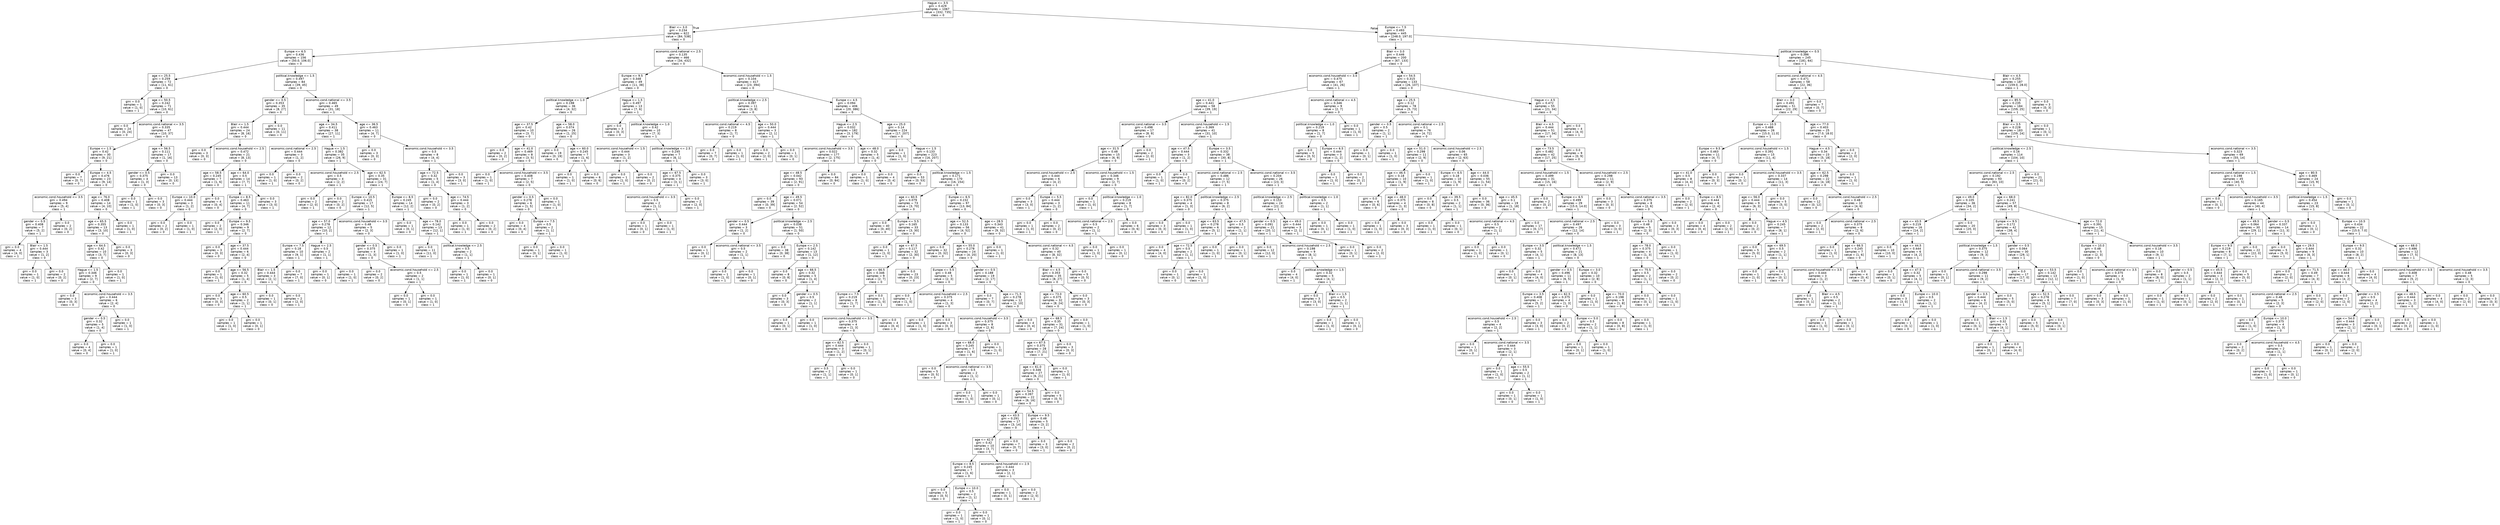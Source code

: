 digraph Tree {
node [shape=box, fontname="helvetica"] ;
edge [fontname="helvetica"] ;
0 [label="Hague <= 3.5\ngini = 0.429\nsamples = 1067\nvalue = [332, 735]\nclass = 0"] ;
1 [label="Blair <= 3.0\ngini = 0.234\nsamples = 622\nvalue = [84, 538]\nclass = 0"] ;
0 -> 1 [labeldistance=2.5, labelangle=45, headlabel="True"] ;
2 [label="Europe <= 6.5\ngini = 0.436\nsamples = 156\nvalue = [50.0, 106.0]\nclass = 0"] ;
1 -> 2 ;
3 [label="age <= 25.5\ngini = 0.259\nsamples = 72\nvalue = [11, 61]\nclass = 0"] ;
2 -> 3 ;
4 [label="gini = 0.0\nsamples = 1\nvalue = [1, 0]\nclass = 1"] ;
3 -> 4 ;
5 [label="age <= 50.5\ngini = 0.242\nsamples = 71\nvalue = [10, 61]\nclass = 0"] ;
3 -> 5 ;
6 [label="gini = 0.0\nsamples = 24\nvalue = [0, 24]\nclass = 0"] ;
5 -> 6 ;
7 [label="economic.cond.national <= 3.5\ngini = 0.335\nsamples = 47\nvalue = [10, 37]\nclass = 0"] ;
5 -> 7 ;
8 [label="Europe <= 1.5\ngini = 0.42\nsamples = 30\nvalue = [9, 21]\nclass = 0"] ;
7 -> 8 ;
9 [label="gini = 0.0\nsamples = 7\nvalue = [0, 7]\nclass = 0"] ;
8 -> 9 ;
10 [label="Europe <= 4.5\ngini = 0.476\nsamples = 23\nvalue = [9, 14]\nclass = 0"] ;
8 -> 10 ;
11 [label="economic.cond.household <= 3.5\ngini = 0.494\nsamples = 9\nvalue = [5, 4]\nclass = 1"] ;
10 -> 11 ;
12 [label="gender <= 0.5\ngini = 0.408\nsamples = 7\nvalue = [5, 2]\nclass = 1"] ;
11 -> 12 ;
13 [label="gini = 0.0\nsamples = 4\nvalue = [4, 0]\nclass = 1"] ;
12 -> 13 ;
14 [label="Blair <= 1.5\ngini = 0.444\nsamples = 3\nvalue = [1, 2]\nclass = 0"] ;
12 -> 14 ;
15 [label="gini = 0.0\nsamples = 1\nvalue = [1, 0]\nclass = 1"] ;
14 -> 15 ;
16 [label="gini = 0.0\nsamples = 2\nvalue = [0, 2]\nclass = 0"] ;
14 -> 16 ;
17 [label="gini = 0.0\nsamples = 2\nvalue = [0, 2]\nclass = 0"] ;
11 -> 17 ;
18 [label="age <= 76.0\ngini = 0.408\nsamples = 14\nvalue = [4, 10]\nclass = 0"] ;
10 -> 18 ;
19 [label="age <= 65.5\ngini = 0.355\nsamples = 13\nvalue = [3, 10]\nclass = 0"] ;
18 -> 19 ;
20 [label="age <= 64.5\ngini = 0.42\nsamples = 10\nvalue = [3, 7]\nclass = 0"] ;
19 -> 20 ;
21 [label="Hague <= 1.5\ngini = 0.346\nsamples = 9\nvalue = [2, 7]\nclass = 0"] ;
20 -> 21 ;
22 [label="gini = 0.0\nsamples = 3\nvalue = [0, 3]\nclass = 0"] ;
21 -> 22 ;
23 [label="economic.cond.household <= 3.5\ngini = 0.444\nsamples = 6\nvalue = [2, 4]\nclass = 0"] ;
21 -> 23 ;
24 [label="gender <= 0.5\ngini = 0.32\nsamples = 5\nvalue = [1, 4]\nclass = 0"] ;
23 -> 24 ;
25 [label="gini = 0.0\nsamples = 4\nvalue = [0, 4]\nclass = 0"] ;
24 -> 25 ;
26 [label="gini = 0.0\nsamples = 1\nvalue = [1, 0]\nclass = 1"] ;
24 -> 26 ;
27 [label="gini = 0.0\nsamples = 1\nvalue = [1, 0]\nclass = 1"] ;
23 -> 27 ;
28 [label="gini = 0.0\nsamples = 1\nvalue = [1, 0]\nclass = 1"] ;
20 -> 28 ;
29 [label="gini = 0.0\nsamples = 3\nvalue = [0, 3]\nclass = 0"] ;
19 -> 29 ;
30 [label="gini = 0.0\nsamples = 1\nvalue = [1, 0]\nclass = 1"] ;
18 -> 30 ;
31 [label="age <= 56.5\ngini = 0.111\nsamples = 17\nvalue = [1, 16]\nclass = 0"] ;
7 -> 31 ;
32 [label="gender <= 0.5\ngini = 0.375\nsamples = 4\nvalue = [1, 3]\nclass = 0"] ;
31 -> 32 ;
33 [label="gini = 0.0\nsamples = 1\nvalue = [1, 0]\nclass = 1"] ;
32 -> 33 ;
34 [label="gini = 0.0\nsamples = 3\nvalue = [0, 3]\nclass = 0"] ;
32 -> 34 ;
35 [label="gini = 0.0\nsamples = 13\nvalue = [0, 13]\nclass = 0"] ;
31 -> 35 ;
36 [label="political.knowledge <= 1.5\ngini = 0.497\nsamples = 84\nvalue = [39, 45]\nclass = 0"] ;
2 -> 36 ;
37 [label="gender <= 0.5\ngini = 0.353\nsamples = 35\nvalue = [8, 27]\nclass = 0"] ;
36 -> 37 ;
38 [label="Blair <= 1.5\ngini = 0.444\nsamples = 24\nvalue = [8, 16]\nclass = 0"] ;
37 -> 38 ;
39 [label="gini = 0.0\nsamples = 3\nvalue = [0, 3]\nclass = 0"] ;
38 -> 39 ;
40 [label="economic.cond.household <= 2.5\ngini = 0.472\nsamples = 21\nvalue = [8, 13]\nclass = 0"] ;
38 -> 40 ;
41 [label="age <= 58.5\ngini = 0.245\nsamples = 7\nvalue = [1, 6]\nclass = 0"] ;
40 -> 41 ;
42 [label="Europe <= 10.0\ngini = 0.444\nsamples = 3\nvalue = [1, 2]\nclass = 0"] ;
41 -> 42 ;
43 [label="gini = 0.0\nsamples = 2\nvalue = [0, 2]\nclass = 0"] ;
42 -> 43 ;
44 [label="gini = 0.0\nsamples = 1\nvalue = [1, 0]\nclass = 1"] ;
42 -> 44 ;
45 [label="gini = 0.0\nsamples = 4\nvalue = [0, 4]\nclass = 0"] ;
41 -> 45 ;
46 [label="age <= 64.0\ngini = 0.5\nsamples = 14\nvalue = [7, 7]\nclass = 1"] ;
40 -> 46 ;
47 [label="Europe <= 8.5\ngini = 0.463\nsamples = 11\nvalue = [4, 7]\nclass = 0"] ;
46 -> 47 ;
48 [label="gini = 0.0\nsamples = 2\nvalue = [2, 0]\nclass = 1"] ;
47 -> 48 ;
49 [label="Europe <= 9.5\ngini = 0.346\nsamples = 9\nvalue = [2, 7]\nclass = 0"] ;
47 -> 49 ;
50 [label="gini = 0.0\nsamples = 3\nvalue = [0, 3]\nclass = 0"] ;
49 -> 50 ;
51 [label="age <= 37.5\ngini = 0.444\nsamples = 6\nvalue = [2, 4]\nclass = 0"] ;
49 -> 51 ;
52 [label="gini = 0.0\nsamples = 1\nvalue = [1, 0]\nclass = 1"] ;
51 -> 52 ;
53 [label="age <= 56.5\ngini = 0.32\nsamples = 5\nvalue = [1, 4]\nclass = 0"] ;
51 -> 53 ;
54 [label="gini = 0.0\nsamples = 3\nvalue = [0, 3]\nclass = 0"] ;
53 -> 54 ;
55 [label="age <= 60.5\ngini = 0.5\nsamples = 2\nvalue = [1, 1]\nclass = 1"] ;
53 -> 55 ;
56 [label="gini = 0.0\nsamples = 1\nvalue = [1, 0]\nclass = 1"] ;
55 -> 56 ;
57 [label="gini = 0.0\nsamples = 1\nvalue = [0, 1]\nclass = 0"] ;
55 -> 57 ;
58 [label="gini = 0.0\nsamples = 3\nvalue = [3, 0]\nclass = 1"] ;
46 -> 58 ;
59 [label="gini = 0.0\nsamples = 11\nvalue = [0, 11]\nclass = 0"] ;
37 -> 59 ;
60 [label="economic.cond.national <= 3.5\ngini = 0.465\nsamples = 49\nvalue = [31, 18]\nclass = 1"] ;
36 -> 60 ;
61 [label="age <= 34.5\ngini = 0.411\nsamples = 38\nvalue = [27, 11]\nclass = 1"] ;
60 -> 61 ;
62 [label="economic.cond.national <= 2.5\ngini = 0.444\nsamples = 3\nvalue = [1, 2]\nclass = 0"] ;
61 -> 62 ;
63 [label="gini = 0.0\nsamples = 1\nvalue = [1, 0]\nclass = 1"] ;
62 -> 63 ;
64 [label="gini = 0.0\nsamples = 2\nvalue = [0, 2]\nclass = 0"] ;
62 -> 64 ;
65 [label="Hague <= 1.5\ngini = 0.382\nsamples = 35\nvalue = [26, 9]\nclass = 1"] ;
61 -> 65 ;
66 [label="economic.cond.household <= 2.5\ngini = 0.5\nsamples = 4\nvalue = [2, 2]\nclass = 1"] ;
65 -> 66 ;
67 [label="gini = 0.0\nsamples = 2\nvalue = [2, 0]\nclass = 1"] ;
66 -> 67 ;
68 [label="gini = 0.0\nsamples = 2\nvalue = [0, 2]\nclass = 0"] ;
66 -> 68 ;
69 [label="age <= 62.5\ngini = 0.35\nsamples = 31\nvalue = [24, 7]\nclass = 1"] ;
65 -> 69 ;
70 [label="Europe <= 10.5\ngini = 0.415\nsamples = 17\nvalue = [12, 5]\nclass = 1"] ;
69 -> 70 ;
71 [label="age <= 57.0\ngini = 0.278\nsamples = 12\nvalue = [10, 2]\nclass = 1"] ;
70 -> 71 ;
72 [label="Europe <= 7.5\ngini = 0.18\nsamples = 10\nvalue = [9, 1]\nclass = 1"] ;
71 -> 72 ;
73 [label="Blair <= 1.5\ngini = 0.444\nsamples = 3\nvalue = [2, 1]\nclass = 1"] ;
72 -> 73 ;
74 [label="gini = 0.0\nsamples = 1\nvalue = [0, 1]\nclass = 0"] ;
73 -> 74 ;
75 [label="gini = 0.0\nsamples = 2\nvalue = [2, 0]\nclass = 1"] ;
73 -> 75 ;
76 [label="gini = 0.0\nsamples = 7\nvalue = [7, 0]\nclass = 1"] ;
72 -> 76 ;
77 [label="Hague <= 2.5\ngini = 0.5\nsamples = 2\nvalue = [1, 1]\nclass = 1"] ;
71 -> 77 ;
78 [label="gini = 0.0\nsamples = 1\nvalue = [0, 1]\nclass = 0"] ;
77 -> 78 ;
79 [label="gini = 0.0\nsamples = 1\nvalue = [1, 0]\nclass = 1"] ;
77 -> 79 ;
80 [label="economic.cond.household <= 3.5\ngini = 0.48\nsamples = 5\nvalue = [2, 3]\nclass = 0"] ;
70 -> 80 ;
81 [label="gender <= 0.5\ngini = 0.375\nsamples = 4\nvalue = [1, 3]\nclass = 0"] ;
80 -> 81 ;
82 [label="gini = 0.0\nsamples = 2\nvalue = [0, 2]\nclass = 0"] ;
81 -> 82 ;
83 [label="economic.cond.household <= 2.5\ngini = 0.5\nsamples = 2\nvalue = [1, 1]\nclass = 1"] ;
81 -> 83 ;
84 [label="gini = 0.0\nsamples = 1\nvalue = [0, 1]\nclass = 0"] ;
83 -> 84 ;
85 [label="gini = 0.0\nsamples = 1\nvalue = [1, 0]\nclass = 1"] ;
83 -> 85 ;
86 [label="gini = 0.0\nsamples = 1\nvalue = [1, 0]\nclass = 1"] ;
80 -> 86 ;
87 [label="Europe <= 8.5\ngini = 0.245\nsamples = 14\nvalue = [12, 2]\nclass = 1"] ;
69 -> 87 ;
88 [label="gini = 0.0\nsamples = 1\nvalue = [0, 1]\nclass = 0"] ;
87 -> 88 ;
89 [label="age <= 78.0\ngini = 0.142\nsamples = 13\nvalue = [12, 1]\nclass = 1"] ;
87 -> 89 ;
90 [label="gini = 0.0\nsamples = 11\nvalue = [11, 0]\nclass = 1"] ;
89 -> 90 ;
91 [label="political.knowledge <= 2.5\ngini = 0.5\nsamples = 2\nvalue = [1, 1]\nclass = 1"] ;
89 -> 91 ;
92 [label="gini = 0.0\nsamples = 1\nvalue = [1, 0]\nclass = 1"] ;
91 -> 92 ;
93 [label="gini = 0.0\nsamples = 1\nvalue = [0, 1]\nclass = 0"] ;
91 -> 93 ;
94 [label="age <= 36.5\ngini = 0.463\nsamples = 11\nvalue = [4, 7]\nclass = 0"] ;
60 -> 94 ;
95 [label="gini = 0.0\nsamples = 3\nvalue = [0, 3]\nclass = 0"] ;
94 -> 95 ;
96 [label="economic.cond.household <= 3.5\ngini = 0.5\nsamples = 8\nvalue = [4, 4]\nclass = 1"] ;
94 -> 96 ;
97 [label="age <= 72.5\ngini = 0.32\nsamples = 5\nvalue = [1, 4]\nclass = 0"] ;
96 -> 97 ;
98 [label="gini = 0.0\nsamples = 2\nvalue = [0, 2]\nclass = 0"] ;
97 -> 98 ;
99 [label="age <= 74.5\ngini = 0.444\nsamples = 3\nvalue = [1, 2]\nclass = 0"] ;
97 -> 99 ;
100 [label="gini = 0.0\nsamples = 1\nvalue = [1, 0]\nclass = 1"] ;
99 -> 100 ;
101 [label="gini = 0.0\nsamples = 2\nvalue = [0, 2]\nclass = 0"] ;
99 -> 101 ;
102 [label="gini = 0.0\nsamples = 3\nvalue = [3, 0]\nclass = 1"] ;
96 -> 102 ;
103 [label="economic.cond.national <= 2.5\ngini = 0.135\nsamples = 466\nvalue = [34, 432]\nclass = 0"] ;
1 -> 103 ;
104 [label="Europe <= 9.5\ngini = 0.348\nsamples = 49\nvalue = [11, 38]\nclass = 0"] ;
103 -> 104 ;
105 [label="political.knowledge <= 1.0\ngini = 0.198\nsamples = 36\nvalue = [4, 32]\nclass = 0"] ;
104 -> 105 ;
106 [label="age <= 37.5\ngini = 0.42\nsamples = 10\nvalue = [3, 7]\nclass = 0"] ;
105 -> 106 ;
107 [label="gini = 0.0\nsamples = 2\nvalue = [0, 2]\nclass = 0"] ;
106 -> 107 ;
108 [label="age <= 41.0\ngini = 0.469\nsamples = 8\nvalue = [3, 5]\nclass = 0"] ;
106 -> 108 ;
109 [label="gini = 0.0\nsamples = 1\nvalue = [1, 0]\nclass = 1"] ;
108 -> 109 ;
110 [label="economic.cond.household <= 3.5\ngini = 0.408\nsamples = 7\nvalue = [2, 5]\nclass = 0"] ;
108 -> 110 ;
111 [label="gender <= 0.5\ngini = 0.278\nsamples = 6\nvalue = [1, 5]\nclass = 0"] ;
110 -> 111 ;
112 [label="gini = 0.0\nsamples = 4\nvalue = [0, 4]\nclass = 0"] ;
111 -> 112 ;
113 [label="Europe <= 7.5\ngini = 0.5\nsamples = 2\nvalue = [1, 1]\nclass = 1"] ;
111 -> 113 ;
114 [label="gini = 0.0\nsamples = 1\nvalue = [0, 1]\nclass = 0"] ;
113 -> 114 ;
115 [label="gini = 0.0\nsamples = 1\nvalue = [1, 0]\nclass = 1"] ;
113 -> 115 ;
116 [label="gini = 0.0\nsamples = 1\nvalue = [1, 0]\nclass = 1"] ;
110 -> 116 ;
117 [label="age <= 58.0\ngini = 0.074\nsamples = 26\nvalue = [1, 25]\nclass = 0"] ;
105 -> 117 ;
118 [label="gini = 0.0\nsamples = 19\nvalue = [0, 19]\nclass = 0"] ;
117 -> 118 ;
119 [label="age <= 60.0\ngini = 0.245\nsamples = 7\nvalue = [1, 6]\nclass = 0"] ;
117 -> 119 ;
120 [label="gini = 0.0\nsamples = 1\nvalue = [1, 0]\nclass = 1"] ;
119 -> 120 ;
121 [label="gini = 0.0\nsamples = 6\nvalue = [0, 6]\nclass = 0"] ;
119 -> 121 ;
122 [label="Hague <= 1.5\ngini = 0.497\nsamples = 13\nvalue = [7, 6]\nclass = 1"] ;
104 -> 122 ;
123 [label="gini = 0.0\nsamples = 3\nvalue = [0, 3]\nclass = 0"] ;
122 -> 123 ;
124 [label="political.knowledge <= 1.0\ngini = 0.42\nsamples = 10\nvalue = [7, 3]\nclass = 1"] ;
122 -> 124 ;
125 [label="economic.cond.household <= 1.5\ngini = 0.444\nsamples = 3\nvalue = [1, 2]\nclass = 0"] ;
124 -> 125 ;
126 [label="gini = 0.0\nsamples = 1\nvalue = [1, 0]\nclass = 1"] ;
125 -> 126 ;
127 [label="gini = 0.0\nsamples = 2\nvalue = [0, 2]\nclass = 0"] ;
125 -> 127 ;
128 [label="political.knowledge <= 2.5\ngini = 0.245\nsamples = 7\nvalue = [6, 1]\nclass = 1"] ;
124 -> 128 ;
129 [label="age <= 67.5\ngini = 0.375\nsamples = 4\nvalue = [3, 1]\nclass = 1"] ;
128 -> 129 ;
130 [label="economic.cond.household <= 3.5\ngini = 0.5\nsamples = 2\nvalue = [1, 1]\nclass = 1"] ;
129 -> 130 ;
131 [label="gini = 0.0\nsamples = 1\nvalue = [0, 1]\nclass = 0"] ;
130 -> 131 ;
132 [label="gini = 0.0\nsamples = 1\nvalue = [1, 0]\nclass = 1"] ;
130 -> 132 ;
133 [label="gini = 0.0\nsamples = 2\nvalue = [2, 0]\nclass = 1"] ;
129 -> 133 ;
134 [label="gini = 0.0\nsamples = 3\nvalue = [3, 0]\nclass = 1"] ;
128 -> 134 ;
135 [label="economic.cond.household <= 1.5\ngini = 0.104\nsamples = 417\nvalue = [23, 394]\nclass = 0"] ;
103 -> 135 ;
136 [label="political.knowledge <= 2.5\ngini = 0.397\nsamples = 11\nvalue = [3, 8]\nclass = 0"] ;
135 -> 136 ;
137 [label="economic.cond.national <= 4.5\ngini = 0.219\nsamples = 8\nvalue = [1, 7]\nclass = 0"] ;
136 -> 137 ;
138 [label="gini = 0.0\nsamples = 7\nvalue = [0, 7]\nclass = 0"] ;
137 -> 138 ;
139 [label="gini = 0.0\nsamples = 1\nvalue = [1, 0]\nclass = 1"] ;
137 -> 139 ;
140 [label="age <= 50.0\ngini = 0.444\nsamples = 3\nvalue = [2, 1]\nclass = 1"] ;
136 -> 140 ;
141 [label="gini = 0.0\nsamples = 2\nvalue = [2, 0]\nclass = 1"] ;
140 -> 141 ;
142 [label="gini = 0.0\nsamples = 1\nvalue = [0, 1]\nclass = 0"] ;
140 -> 142 ;
143 [label="Europe <= 4.5\ngini = 0.094\nsamples = 406\nvalue = [20, 386]\nclass = 0"] ;
135 -> 143 ;
144 [label="Hague <= 2.5\ngini = 0.032\nsamples = 182\nvalue = [3, 179]\nclass = 0"] ;
143 -> 144 ;
145 [label="economic.cond.household <= 3.5\ngini = 0.022\nsamples = 177\nvalue = [2, 175]\nclass = 0"] ;
144 -> 145 ;
146 [label="age <= 48.5\ngini = 0.042\nsamples = 93\nvalue = [2, 91]\nclass = 0"] ;
145 -> 146 ;
147 [label="gini = 0.0\nsamples = 39\nvalue = [0, 39]\nclass = 0"] ;
146 -> 147 ;
148 [label="age <= 49.5\ngini = 0.071\nsamples = 54\nvalue = [2, 52]\nclass = 0"] ;
146 -> 148 ;
149 [label="gender <= 0.5\ngini = 0.444\nsamples = 3\nvalue = [1, 2]\nclass = 0"] ;
148 -> 149 ;
150 [label="gini = 0.0\nsamples = 1\nvalue = [0, 1]\nclass = 0"] ;
149 -> 150 ;
151 [label="economic.cond.national <= 3.5\ngini = 0.5\nsamples = 2\nvalue = [1, 1]\nclass = 1"] ;
149 -> 151 ;
152 [label="gini = 0.0\nsamples = 1\nvalue = [1, 0]\nclass = 1"] ;
151 -> 152 ;
153 [label="gini = 0.0\nsamples = 1\nvalue = [0, 1]\nclass = 0"] ;
151 -> 153 ;
154 [label="political.knowledge <= 2.5\ngini = 0.038\nsamples = 51\nvalue = [1, 50]\nclass = 0"] ;
148 -> 154 ;
155 [label="gini = 0.0\nsamples = 38\nvalue = [0, 38]\nclass = 0"] ;
154 -> 155 ;
156 [label="Europe <= 2.5\ngini = 0.142\nsamples = 13\nvalue = [1, 12]\nclass = 0"] ;
154 -> 156 ;
157 [label="gini = 0.0\nsamples = 8\nvalue = [0, 8]\nclass = 0"] ;
156 -> 157 ;
158 [label="age <= 66.5\ngini = 0.32\nsamples = 5\nvalue = [1, 4]\nclass = 0"] ;
156 -> 158 ;
159 [label="gini = 0.0\nsamples = 3\nvalue = [0, 3]\nclass = 0"] ;
158 -> 159 ;
160 [label="gender <= 0.5\ngini = 0.5\nsamples = 2\nvalue = [1, 1]\nclass = 1"] ;
158 -> 160 ;
161 [label="gini = 0.0\nsamples = 1\nvalue = [0, 1]\nclass = 0"] ;
160 -> 161 ;
162 [label="gini = 0.0\nsamples = 1\nvalue = [1, 0]\nclass = 1"] ;
160 -> 162 ;
163 [label="gini = 0.0\nsamples = 84\nvalue = [0, 84]\nclass = 0"] ;
145 -> 163 ;
164 [label="age <= 48.0\ngini = 0.32\nsamples = 5\nvalue = [1, 4]\nclass = 0"] ;
144 -> 164 ;
165 [label="gini = 0.0\nsamples = 1\nvalue = [1, 0]\nclass = 1"] ;
164 -> 165 ;
166 [label="gini = 0.0\nsamples = 4\nvalue = [0, 4]\nclass = 0"] ;
164 -> 166 ;
167 [label="age <= 25.0\ngini = 0.14\nsamples = 224\nvalue = [17, 207]\nclass = 0"] ;
143 -> 167 ;
168 [label="gini = 0.0\nsamples = 1\nvalue = [1, 0]\nclass = 1"] ;
167 -> 168 ;
169 [label="Hague <= 1.5\ngini = 0.133\nsamples = 223\nvalue = [16, 207]\nclass = 0"] ;
167 -> 169 ;
170 [label="gini = 0.0\nsamples = 53\nvalue = [0, 53]\nclass = 0"] ;
169 -> 170 ;
171 [label="political.knowledge <= 1.5\ngini = 0.171\nsamples = 170\nvalue = [16, 154]\nclass = 0"] ;
169 -> 171 ;
172 [label="age <= 60.5\ngini = 0.079\nsamples = 73\nvalue = [3, 70]\nclass = 0"] ;
171 -> 172 ;
173 [label="gini = 0.0\nsamples = 40\nvalue = [0, 40]\nclass = 0"] ;
172 -> 173 ;
174 [label="Europe <= 5.5\ngini = 0.165\nsamples = 33\nvalue = [3, 30]\nclass = 0"] ;
172 -> 174 ;
175 [label="gini = 0.0\nsamples = 1\nvalue = [1, 0]\nclass = 1"] ;
174 -> 175 ;
176 [label="age <= 67.5\ngini = 0.117\nsamples = 32\nvalue = [2, 30]\nclass = 0"] ;
174 -> 176 ;
177 [label="age <= 66.5\ngini = 0.346\nsamples = 9\nvalue = [2, 7]\nclass = 0"] ;
176 -> 177 ;
178 [label="Europe <= 7.5\ngini = 0.219\nsamples = 8\nvalue = [1, 7]\nclass = 0"] ;
177 -> 178 ;
179 [label="economic.cond.household <= 3.5\ngini = 0.375\nsamples = 4\nvalue = [1, 3]\nclass = 0"] ;
178 -> 179 ;
180 [label="age <= 62.5\ngini = 0.444\nsamples = 3\nvalue = [1, 2]\nclass = 0"] ;
179 -> 180 ;
181 [label="gini = 0.5\nsamples = 2\nvalue = [1, 1]\nclass = 1"] ;
180 -> 181 ;
182 [label="gini = 0.0\nsamples = 1\nvalue = [0, 1]\nclass = 0"] ;
180 -> 182 ;
183 [label="gini = 0.0\nsamples = 1\nvalue = [0, 1]\nclass = 0"] ;
179 -> 183 ;
184 [label="gini = 0.0\nsamples = 4\nvalue = [0, 4]\nclass = 0"] ;
178 -> 184 ;
185 [label="gini = 0.0\nsamples = 1\nvalue = [1, 0]\nclass = 1"] ;
177 -> 185 ;
186 [label="gini = 0.0\nsamples = 23\nvalue = [0, 23]\nclass = 0"] ;
176 -> 186 ;
187 [label="Europe <= 6.5\ngini = 0.232\nsamples = 97\nvalue = [13, 84]\nclass = 0"] ;
171 -> 187 ;
188 [label="age <= 52.5\ngini = 0.133\nsamples = 56\nvalue = [4, 52]\nclass = 0"] ;
187 -> 188 ;
189 [label="gini = 0.0\nsamples = 32\nvalue = [0, 32]\nclass = 0"] ;
188 -> 189 ;
190 [label="age <= 55.0\ngini = 0.278\nsamples = 24\nvalue = [4, 20]\nclass = 0"] ;
188 -> 190 ;
191 [label="Europe <= 5.5\ngini = 0.48\nsamples = 5\nvalue = [2, 3]\nclass = 0"] ;
190 -> 191 ;
192 [label="gini = 0.0\nsamples = 1\nvalue = [1, 0]\nclass = 1"] ;
191 -> 192 ;
193 [label="economic.cond.household <= 2.5\ngini = 0.375\nsamples = 4\nvalue = [1, 3]\nclass = 0"] ;
191 -> 193 ;
194 [label="gini = 0.0\nsamples = 1\nvalue = [1, 0]\nclass = 1"] ;
193 -> 194 ;
195 [label="gini = 0.0\nsamples = 3\nvalue = [0, 3]\nclass = 0"] ;
193 -> 195 ;
196 [label="gender <= 0.5\ngini = 0.188\nsamples = 19\nvalue = [2, 17]\nclass = 0"] ;
190 -> 196 ;
197 [label="gini = 0.0\nsamples = 7\nvalue = [0, 7]\nclass = 0"] ;
196 -> 197 ;
198 [label="age <= 71.5\ngini = 0.278\nsamples = 12\nvalue = [2, 10]\nclass = 0"] ;
196 -> 198 ;
199 [label="economic.cond.household <= 3.5\ngini = 0.375\nsamples = 8\nvalue = [2, 6]\nclass = 0"] ;
198 -> 199 ;
200 [label="age <= 68.0\ngini = 0.245\nsamples = 7\nvalue = [1, 6]\nclass = 0"] ;
199 -> 200 ;
201 [label="gini = 0.0\nsamples = 5\nvalue = [0, 5]\nclass = 0"] ;
200 -> 201 ;
202 [label="economic.cond.national <= 3.5\ngini = 0.5\nsamples = 2\nvalue = [1, 1]\nclass = 1"] ;
200 -> 202 ;
203 [label="gini = 0.0\nsamples = 1\nvalue = [1, 0]\nclass = 1"] ;
202 -> 203 ;
204 [label="gini = 0.0\nsamples = 1\nvalue = [0, 1]\nclass = 0"] ;
202 -> 204 ;
205 [label="gini = 0.0\nsamples = 1\nvalue = [1, 0]\nclass = 1"] ;
199 -> 205 ;
206 [label="gini = 0.0\nsamples = 4\nvalue = [0, 4]\nclass = 0"] ;
198 -> 206 ;
207 [label="age <= 28.5\ngini = 0.343\nsamples = 41\nvalue = [9, 32]\nclass = 0"] ;
187 -> 207 ;
208 [label="gini = 0.0\nsamples = 1\nvalue = [1, 0]\nclass = 1"] ;
207 -> 208 ;
209 [label="economic.cond.national <= 4.5\ngini = 0.32\nsamples = 40\nvalue = [8, 32]\nclass = 0"] ;
207 -> 209 ;
210 [label="Blair <= 4.5\ngini = 0.353\nsamples = 35\nvalue = [8, 27]\nclass = 0"] ;
209 -> 210 ;
211 [label="age <= 73.0\ngini = 0.375\nsamples = 32\nvalue = [8, 24]\nclass = 0"] ;
210 -> 211 ;
212 [label="age <= 68.5\ngini = 0.35\nsamples = 31\nvalue = [7, 24]\nclass = 0"] ;
211 -> 212 ;
213 [label="age <= 67.5\ngini = 0.375\nsamples = 28\nvalue = [7, 21]\nclass = 0"] ;
212 -> 213 ;
214 [label="age <= 61.0\ngini = 0.346\nsamples = 27\nvalue = [6, 21]\nclass = 0"] ;
213 -> 214 ;
215 [label="age <= 54.5\ngini = 0.397\nsamples = 22\nvalue = [6, 16]\nclass = 0"] ;
214 -> 215 ;
216 [label="age <= 43.5\ngini = 0.291\nsamples = 17\nvalue = [3, 14]\nclass = 0"] ;
215 -> 216 ;
217 [label="age <= 42.0\ngini = 0.42\nsamples = 10\nvalue = [3, 7]\nclass = 0"] ;
216 -> 217 ;
218 [label="Europe <= 8.5\ngini = 0.245\nsamples = 7\nvalue = [1, 6]\nclass = 0"] ;
217 -> 218 ;
219 [label="gini = 0.0\nsamples = 5\nvalue = [0, 5]\nclass = 0"] ;
218 -> 219 ;
220 [label="Europe <= 10.0\ngini = 0.5\nsamples = 2\nvalue = [1, 1]\nclass = 1"] ;
218 -> 220 ;
221 [label="gini = 0.0\nsamples = 1\nvalue = [1, 0]\nclass = 1"] ;
220 -> 221 ;
222 [label="gini = 0.0\nsamples = 1\nvalue = [0, 1]\nclass = 0"] ;
220 -> 222 ;
223 [label="economic.cond.household <= 2.5\ngini = 0.444\nsamples = 3\nvalue = [2, 1]\nclass = 1"] ;
217 -> 223 ;
224 [label="gini = 0.0\nsamples = 1\nvalue = [0, 1]\nclass = 0"] ;
223 -> 224 ;
225 [label="gini = 0.0\nsamples = 2\nvalue = [2, 0]\nclass = 1"] ;
223 -> 225 ;
226 [label="gini = 0.0\nsamples = 7\nvalue = [0, 7]\nclass = 0"] ;
216 -> 226 ;
227 [label="Europe <= 9.5\ngini = 0.48\nsamples = 5\nvalue = [3, 2]\nclass = 1"] ;
215 -> 227 ;
228 [label="gini = 0.0\nsamples = 3\nvalue = [3, 0]\nclass = 1"] ;
227 -> 228 ;
229 [label="gini = 0.0\nsamples = 2\nvalue = [0, 2]\nclass = 0"] ;
227 -> 229 ;
230 [label="gini = 0.0\nsamples = 5\nvalue = [0, 5]\nclass = 0"] ;
214 -> 230 ;
231 [label="gini = 0.0\nsamples = 1\nvalue = [1, 0]\nclass = 1"] ;
213 -> 231 ;
232 [label="gini = 0.0\nsamples = 3\nvalue = [0, 3]\nclass = 0"] ;
212 -> 232 ;
233 [label="gini = 0.0\nsamples = 1\nvalue = [1, 0]\nclass = 1"] ;
211 -> 233 ;
234 [label="gini = 0.0\nsamples = 3\nvalue = [0, 3]\nclass = 0"] ;
210 -> 234 ;
235 [label="gini = 0.0\nsamples = 5\nvalue = [0, 5]\nclass = 0"] ;
209 -> 235 ;
236 [label="Europe <= 7.5\ngini = 0.493\nsamples = 445\nvalue = [248.0, 197.0]\nclass = 1"] ;
0 -> 236 [labeldistance=2.5, labelangle=-45, headlabel="False"] ;
237 [label="Blair <= 3.0\ngini = 0.446\nsamples = 200\nvalue = [67, 133]\nclass = 0"] ;
236 -> 237 ;
238 [label="economic.cond.household <= 3.5\ngini = 0.475\nsamples = 67\nvalue = [41, 26]\nclass = 1"] ;
237 -> 238 ;
239 [label="age <= 41.0\ngini = 0.441\nsamples = 58\nvalue = [39, 19]\nclass = 1"] ;
238 -> 239 ;
240 [label="economic.cond.national <= 3.5\ngini = 0.498\nsamples = 17\nvalue = [8, 9]\nclass = 0"] ;
239 -> 240 ;
241 [label="age <= 31.5\ngini = 0.48\nsamples = 15\nvalue = [6, 9]\nclass = 0"] ;
240 -> 241 ;
242 [label="economic.cond.household <= 2.5\ngini = 0.444\nsamples = 6\nvalue = [4, 2]\nclass = 1"] ;
241 -> 242 ;
243 [label="gini = 0.0\nsamples = 3\nvalue = [3, 0]\nclass = 1"] ;
242 -> 243 ;
244 [label="Europe <= 5.5\ngini = 0.444\nsamples = 3\nvalue = [1, 2]\nclass = 0"] ;
242 -> 244 ;
245 [label="gini = 0.0\nsamples = 1\nvalue = [1, 0]\nclass = 1"] ;
244 -> 245 ;
246 [label="gini = 0.0\nsamples = 2\nvalue = [0, 2]\nclass = 0"] ;
244 -> 246 ;
247 [label="economic.cond.household <= 1.5\ngini = 0.346\nsamples = 9\nvalue = [2, 7]\nclass = 0"] ;
241 -> 247 ;
248 [label="gini = 0.0\nsamples = 1\nvalue = [1, 0]\nclass = 1"] ;
247 -> 248 ;
249 [label="political.knowledge <= 1.0\ngini = 0.219\nsamples = 8\nvalue = [1, 7]\nclass = 0"] ;
247 -> 249 ;
250 [label="economic.cond.national <= 2.5\ngini = 0.5\nsamples = 2\nvalue = [1, 1]\nclass = 1"] ;
249 -> 250 ;
251 [label="gini = 0.0\nsamples = 1\nvalue = [1, 0]\nclass = 1"] ;
250 -> 251 ;
252 [label="gini = 0.0\nsamples = 1\nvalue = [0, 1]\nclass = 0"] ;
250 -> 252 ;
253 [label="gini = 0.0\nsamples = 6\nvalue = [0, 6]\nclass = 0"] ;
249 -> 253 ;
254 [label="gini = 0.0\nsamples = 2\nvalue = [2, 0]\nclass = 1"] ;
240 -> 254 ;
255 [label="economic.cond.household <= 1.5\ngini = 0.369\nsamples = 41\nvalue = [31, 10]\nclass = 1"] ;
239 -> 255 ;
256 [label="age <= 47.5\ngini = 0.444\nsamples = 3\nvalue = [1, 2]\nclass = 0"] ;
255 -> 256 ;
257 [label="gini = 0.0\nsamples = 1\nvalue = [1, 0]\nclass = 1"] ;
256 -> 257 ;
258 [label="gini = 0.0\nsamples = 2\nvalue = [0, 2]\nclass = 0"] ;
256 -> 258 ;
259 [label="Europe <= 3.5\ngini = 0.332\nsamples = 38\nvalue = [30, 8]\nclass = 1"] ;
255 -> 259 ;
260 [label="economic.cond.national <= 2.5\ngini = 0.486\nsamples = 12\nvalue = [7, 5]\nclass = 1"] ;
259 -> 260 ;
261 [label="age <= 82.0\ngini = 0.375\nsamples = 4\nvalue = [1, 3]\nclass = 0"] ;
260 -> 261 ;
262 [label="gini = 0.0\nsamples = 3\nvalue = [0, 3]\nclass = 0"] ;
261 -> 262 ;
263 [label="gini = 0.0\nsamples = 1\nvalue = [1, 0]\nclass = 1"] ;
261 -> 263 ;
264 [label="political.knowledge <= 2.5\ngini = 0.375\nsamples = 8\nvalue = [6, 2]\nclass = 1"] ;
260 -> 264 ;
265 [label="age <= 63.5\ngini = 0.278\nsamples = 6\nvalue = [5, 1]\nclass = 1"] ;
264 -> 265 ;
266 [label="gini = 0.0\nsamples = 4\nvalue = [4, 0]\nclass = 1"] ;
265 -> 266 ;
267 [label="age <= 72.5\ngini = 0.5\nsamples = 2\nvalue = [1, 1]\nclass = 1"] ;
265 -> 267 ;
268 [label="gini = 0.0\nsamples = 1\nvalue = [0, 1]\nclass = 0"] ;
267 -> 268 ;
269 [label="gini = 0.0\nsamples = 1\nvalue = [1, 0]\nclass = 1"] ;
267 -> 269 ;
270 [label="age <= 47.5\ngini = 0.5\nsamples = 2\nvalue = [1, 1]\nclass = 1"] ;
264 -> 270 ;
271 [label="gini = 0.0\nsamples = 1\nvalue = [1, 0]\nclass = 1"] ;
270 -> 271 ;
272 [label="gini = 0.0\nsamples = 1\nvalue = [0, 1]\nclass = 0"] ;
270 -> 272 ;
273 [label="economic.cond.national <= 3.5\ngini = 0.204\nsamples = 26\nvalue = [23, 3]\nclass = 1"] ;
259 -> 273 ;
274 [label="political.knowledge <= 2.5\ngini = 0.153\nsamples = 24\nvalue = [22, 2]\nclass = 1"] ;
273 -> 274 ;
275 [label="gender <= 0.5\ngini = 0.091\nsamples = 21\nvalue = [20, 1]\nclass = 1"] ;
274 -> 275 ;
276 [label="gini = 0.0\nsamples = 12\nvalue = [12, 0]\nclass = 1"] ;
275 -> 276 ;
277 [label="economic.cond.household <= 2.5\ngini = 0.198\nsamples = 9\nvalue = [8, 1]\nclass = 1"] ;
275 -> 277 ;
278 [label="gini = 0.0\nsamples = 4\nvalue = [4, 0]\nclass = 1"] ;
277 -> 278 ;
279 [label="political.knowledge <= 1.5\ngini = 0.32\nsamples = 5\nvalue = [4, 1]\nclass = 1"] ;
277 -> 279 ;
280 [label="gini = 0.0\nsamples = 3\nvalue = [3, 0]\nclass = 1"] ;
279 -> 280 ;
281 [label="Blair <= 1.5\ngini = 0.5\nsamples = 2\nvalue = [1, 1]\nclass = 1"] ;
279 -> 281 ;
282 [label="gini = 0.0\nsamples = 1\nvalue = [1, 0]\nclass = 1"] ;
281 -> 282 ;
283 [label="gini = 0.0\nsamples = 1\nvalue = [0, 1]\nclass = 0"] ;
281 -> 283 ;
284 [label="age <= 49.0\ngini = 0.444\nsamples = 3\nvalue = [2, 1]\nclass = 1"] ;
274 -> 284 ;
285 [label="gini = 0.0\nsamples = 1\nvalue = [0, 1]\nclass = 0"] ;
284 -> 285 ;
286 [label="gini = 0.0\nsamples = 2\nvalue = [2, 0]\nclass = 1"] ;
284 -> 286 ;
287 [label="political.knowledge <= 1.0\ngini = 0.5\nsamples = 2\nvalue = [1, 1]\nclass = 1"] ;
273 -> 287 ;
288 [label="gini = 0.0\nsamples = 1\nvalue = [0, 1]\nclass = 0"] ;
287 -> 288 ;
289 [label="gini = 0.0\nsamples = 1\nvalue = [1, 0]\nclass = 1"] ;
287 -> 289 ;
290 [label="economic.cond.national <= 4.5\ngini = 0.346\nsamples = 9\nvalue = [2, 7]\nclass = 0"] ;
238 -> 290 ;
291 [label="political.knowledge <= 1.0\ngini = 0.219\nsamples = 8\nvalue = [1, 7]\nclass = 0"] ;
290 -> 291 ;
292 [label="gini = 0.0\nsamples = 5\nvalue = [0, 5]\nclass = 0"] ;
291 -> 292 ;
293 [label="Europe <= 6.5\ngini = 0.444\nsamples = 3\nvalue = [1, 2]\nclass = 0"] ;
291 -> 293 ;
294 [label="gini = 0.0\nsamples = 1\nvalue = [1, 0]\nclass = 1"] ;
293 -> 294 ;
295 [label="gini = 0.0\nsamples = 2\nvalue = [0, 2]\nclass = 0"] ;
293 -> 295 ;
296 [label="gini = 0.0\nsamples = 1\nvalue = [1, 0]\nclass = 1"] ;
290 -> 296 ;
297 [label="age <= 54.5\ngini = 0.315\nsamples = 133\nvalue = [26, 107]\nclass = 0"] ;
237 -> 297 ;
298 [label="age <= 25.5\ngini = 0.12\nsamples = 78\nvalue = [5, 73]\nclass = 0"] ;
297 -> 298 ;
299 [label="gender <= 0.5\ngini = 0.5\nsamples = 2\nvalue = [1, 1]\nclass = 1"] ;
298 -> 299 ;
300 [label="gini = 0.0\nsamples = 1\nvalue = [0, 1]\nclass = 0"] ;
299 -> 300 ;
301 [label="gini = 0.0\nsamples = 1\nvalue = [1, 0]\nclass = 1"] ;
299 -> 301 ;
302 [label="economic.cond.national <= 2.5\ngini = 0.1\nsamples = 76\nvalue = [4, 72]\nclass = 0"] ;
298 -> 302 ;
303 [label="age <= 51.0\ngini = 0.298\nsamples = 11\nvalue = [2, 9]\nclass = 0"] ;
302 -> 303 ;
304 [label="age <= 46.5\ngini = 0.18\nsamples = 10\nvalue = [1, 9]\nclass = 0"] ;
303 -> 304 ;
305 [label="gini = 0.0\nsamples = 6\nvalue = [0, 6]\nclass = 0"] ;
304 -> 305 ;
306 [label="age <= 48.0\ngini = 0.375\nsamples = 4\nvalue = [1, 3]\nclass = 0"] ;
304 -> 306 ;
307 [label="gini = 0.0\nsamples = 1\nvalue = [1, 0]\nclass = 1"] ;
306 -> 307 ;
308 [label="gini = 0.0\nsamples = 3\nvalue = [0, 3]\nclass = 0"] ;
306 -> 308 ;
309 [label="gini = 0.0\nsamples = 1\nvalue = [1, 0]\nclass = 1"] ;
303 -> 309 ;
310 [label="economic.cond.household <= 2.5\ngini = 0.06\nsamples = 65\nvalue = [2, 63]\nclass = 0"] ;
302 -> 310 ;
311 [label="Europe <= 6.5\ngini = 0.18\nsamples = 10\nvalue = [1, 9]\nclass = 0"] ;
310 -> 311 ;
312 [label="gini = 0.0\nsamples = 8\nvalue = [0, 8]\nclass = 0"] ;
311 -> 312 ;
313 [label="age <= 39.5\ngini = 0.5\nsamples = 2\nvalue = [1, 1]\nclass = 1"] ;
311 -> 313 ;
314 [label="gini = 0.0\nsamples = 1\nvalue = [1, 0]\nclass = 1"] ;
313 -> 314 ;
315 [label="gini = 0.0\nsamples = 1\nvalue = [0, 1]\nclass = 0"] ;
313 -> 315 ;
316 [label="age <= 44.0\ngini = 0.036\nsamples = 55\nvalue = [1, 54]\nclass = 0"] ;
310 -> 316 ;
317 [label="gini = 0.0\nsamples = 36\nvalue = [0, 36]\nclass = 0"] ;
316 -> 317 ;
318 [label="age <= 45.5\ngini = 0.1\nsamples = 19\nvalue = [1, 18]\nclass = 0"] ;
316 -> 318 ;
319 [label="economic.cond.national <= 4.5\ngini = 0.5\nsamples = 2\nvalue = [1, 1]\nclass = 1"] ;
318 -> 319 ;
320 [label="gini = 0.0\nsamples = 1\nvalue = [1, 0]\nclass = 1"] ;
319 -> 320 ;
321 [label="gini = 0.0\nsamples = 1\nvalue = [0, 1]\nclass = 0"] ;
319 -> 321 ;
322 [label="gini = 0.0\nsamples = 17\nvalue = [0, 17]\nclass = 0"] ;
318 -> 322 ;
323 [label="Hague <= 4.5\ngini = 0.472\nsamples = 55\nvalue = [21, 34]\nclass = 0"] ;
297 -> 323 ;
324 [label="Blair <= 4.5\ngini = 0.444\nsamples = 51\nvalue = [17, 34]\nclass = 0"] ;
323 -> 324 ;
325 [label="age <= 73.5\ngini = 0.482\nsamples = 42\nvalue = [17, 25]\nclass = 0"] ;
324 -> 325 ;
326 [label="economic.cond.household <= 1.5\ngini = 0.499\nsamples = 31\nvalue = [15, 16]\nclass = 0"] ;
325 -> 326 ;
327 [label="gini = 0.0\nsamples = 2\nvalue = [0, 2]\nclass = 0"] ;
326 -> 327 ;
328 [label="Europe <= 6.5\ngini = 0.499\nsamples = 29\nvalue = [15.0, 14.0]\nclass = 1"] ;
326 -> 328 ;
329 [label="economic.cond.national <= 2.5\ngini = 0.497\nsamples = 26\nvalue = [12, 14]\nclass = 0"] ;
328 -> 329 ;
330 [label="Europe <= 3.5\ngini = 0.32\nsamples = 5\nvalue = [4, 1]\nclass = 1"] ;
329 -> 330 ;
331 [label="gini = 0.0\nsamples = 1\nvalue = [0, 1]\nclass = 0"] ;
330 -> 331 ;
332 [label="gini = 0.0\nsamples = 4\nvalue = [4, 0]\nclass = 1"] ;
330 -> 332 ;
333 [label="political.knowledge <= 1.5\ngini = 0.472\nsamples = 21\nvalue = [8, 13]\nclass = 0"] ;
329 -> 333 ;
334 [label="gender <= 0.5\ngini = 0.496\nsamples = 11\nvalue = [6, 5]\nclass = 1"] ;
333 -> 334 ;
335 [label="Europe <= 3.5\ngini = 0.408\nsamples = 7\nvalue = [5, 2]\nclass = 1"] ;
334 -> 335 ;
336 [label="economic.cond.household <= 2.5\ngini = 0.5\nsamples = 4\nvalue = [2, 2]\nclass = 1"] ;
335 -> 336 ;
337 [label="gini = 0.0\nsamples = 1\nvalue = [0, 1]\nclass = 0"] ;
336 -> 337 ;
338 [label="economic.cond.national <= 3.5\ngini = 0.444\nsamples = 3\nvalue = [2, 1]\nclass = 1"] ;
336 -> 338 ;
339 [label="gini = 0.0\nsamples = 1\nvalue = [1, 0]\nclass = 1"] ;
338 -> 339 ;
340 [label="age <= 55.5\ngini = 0.5\nsamples = 2\nvalue = [1, 1]\nclass = 1"] ;
338 -> 340 ;
341 [label="gini = 0.0\nsamples = 1\nvalue = [0, 1]\nclass = 0"] ;
340 -> 341 ;
342 [label="gini = 0.0\nsamples = 1\nvalue = [1, 0]\nclass = 1"] ;
340 -> 342 ;
343 [label="gini = 0.0\nsamples = 3\nvalue = [3, 0]\nclass = 1"] ;
335 -> 343 ;
344 [label="age <= 62.5\ngini = 0.375\nsamples = 4\nvalue = [1, 3]\nclass = 0"] ;
334 -> 344 ;
345 [label="gini = 0.0\nsamples = 2\nvalue = [0, 2]\nclass = 0"] ;
344 -> 345 ;
346 [label="Europe <= 5.0\ngini = 0.5\nsamples = 2\nvalue = [1, 1]\nclass = 1"] ;
344 -> 346 ;
347 [label="gini = 0.0\nsamples = 1\nvalue = [0, 1]\nclass = 0"] ;
346 -> 347 ;
348 [label="gini = 0.0\nsamples = 1\nvalue = [1, 0]\nclass = 1"] ;
346 -> 348 ;
349 [label="Europe <= 3.0\ngini = 0.32\nsamples = 10\nvalue = [2, 8]\nclass = 0"] ;
333 -> 349 ;
350 [label="gini = 0.0\nsamples = 1\nvalue = [1, 0]\nclass = 1"] ;
349 -> 350 ;
351 [label="age <= 70.0\ngini = 0.198\nsamples = 9\nvalue = [1, 8]\nclass = 0"] ;
349 -> 351 ;
352 [label="gini = 0.0\nsamples = 8\nvalue = [0, 8]\nclass = 0"] ;
351 -> 352 ;
353 [label="gini = 0.0\nsamples = 1\nvalue = [1, 0]\nclass = 1"] ;
351 -> 353 ;
354 [label="gini = 0.0\nsamples = 3\nvalue = [3, 0]\nclass = 1"] ;
328 -> 354 ;
355 [label="economic.cond.household <= 2.5\ngini = 0.298\nsamples = 11\nvalue = [2, 9]\nclass = 0"] ;
325 -> 355 ;
356 [label="gini = 0.0\nsamples = 3\nvalue = [0, 3]\nclass = 0"] ;
355 -> 356 ;
357 [label="economic.cond.national <= 3.5\ngini = 0.375\nsamples = 8\nvalue = [2, 6]\nclass = 0"] ;
355 -> 357 ;
358 [label="Europe <= 5.0\ngini = 0.48\nsamples = 5\nvalue = [2, 3]\nclass = 0"] ;
357 -> 358 ;
359 [label="age <= 78.0\ngini = 0.375\nsamples = 4\nvalue = [1, 3]\nclass = 0"] ;
358 -> 359 ;
360 [label="age <= 75.5\ngini = 0.5\nsamples = 2\nvalue = [1, 1]\nclass = 1"] ;
359 -> 360 ;
361 [label="gini = 0.0\nsamples = 1\nvalue = [0, 1]\nclass = 0"] ;
360 -> 361 ;
362 [label="gini = 0.0\nsamples = 1\nvalue = [1, 0]\nclass = 1"] ;
360 -> 362 ;
363 [label="gini = 0.0\nsamples = 2\nvalue = [0, 2]\nclass = 0"] ;
359 -> 363 ;
364 [label="gini = 0.0\nsamples = 1\nvalue = [1, 0]\nclass = 1"] ;
358 -> 364 ;
365 [label="gini = 0.0\nsamples = 3\nvalue = [0, 3]\nclass = 0"] ;
357 -> 365 ;
366 [label="gini = 0.0\nsamples = 9\nvalue = [0, 9]\nclass = 0"] ;
324 -> 366 ;
367 [label="gini = 0.0\nsamples = 4\nvalue = [4, 0]\nclass = 1"] ;
323 -> 367 ;
368 [label="political.knowledge <= 0.5\ngini = 0.386\nsamples = 245\nvalue = [181, 64]\nclass = 1"] ;
236 -> 368 ;
369 [label="economic.cond.national <= 4.5\ngini = 0.471\nsamples = 58\nvalue = [22, 36]\nclass = 0"] ;
368 -> 369 ;
370 [label="Blair <= 3.0\ngini = 0.491\nsamples = 51\nvalue = [22, 29]\nclass = 0"] ;
369 -> 370 ;
371 [label="Europe <= 10.5\ngini = 0.488\nsamples = 26\nvalue = [15.0, 11.0]\nclass = 1"] ;
370 -> 371 ;
372 [label="Europe <= 9.5\ngini = 0.463\nsamples = 11\nvalue = [4, 7]\nclass = 0"] ;
371 -> 372 ;
373 [label="age <= 41.0\ngini = 0.5\nsamples = 8\nvalue = [4, 4]\nclass = 1"] ;
372 -> 373 ;
374 [label="gini = 0.0\nsamples = 2\nvalue = [2, 0]\nclass = 1"] ;
373 -> 374 ;
375 [label="Europe <= 8.5\ngini = 0.444\nsamples = 6\nvalue = [2, 4]\nclass = 0"] ;
373 -> 375 ;
376 [label="gini = 0.0\nsamples = 4\nvalue = [0, 4]\nclass = 0"] ;
375 -> 376 ;
377 [label="gini = 0.0\nsamples = 2\nvalue = [2, 0]\nclass = 1"] ;
375 -> 377 ;
378 [label="gini = 0.0\nsamples = 3\nvalue = [0, 3]\nclass = 0"] ;
372 -> 378 ;
379 [label="economic.cond.household <= 1.5\ngini = 0.391\nsamples = 15\nvalue = [11, 4]\nclass = 1"] ;
371 -> 379 ;
380 [label="gini = 0.0\nsamples = 1\nvalue = [0, 1]\nclass = 0"] ;
379 -> 380 ;
381 [label="economic.cond.household <= 3.5\ngini = 0.337\nsamples = 14\nvalue = [11, 3]\nclass = 1"] ;
379 -> 381 ;
382 [label="age <= 56.0\ngini = 0.444\nsamples = 9\nvalue = [6, 3]\nclass = 1"] ;
381 -> 382 ;
383 [label="gini = 0.0\nsamples = 2\nvalue = [0, 2]\nclass = 0"] ;
382 -> 383 ;
384 [label="Hague <= 4.5\ngini = 0.245\nsamples = 7\nvalue = [6, 1]\nclass = 1"] ;
382 -> 384 ;
385 [label="gini = 0.0\nsamples = 5\nvalue = [5, 0]\nclass = 1"] ;
384 -> 385 ;
386 [label="age <= 69.5\ngini = 0.5\nsamples = 2\nvalue = [1, 1]\nclass = 1"] ;
384 -> 386 ;
387 [label="gini = 0.0\nsamples = 1\nvalue = [1, 0]\nclass = 1"] ;
386 -> 387 ;
388 [label="gini = 0.0\nsamples = 1\nvalue = [0, 1]\nclass = 0"] ;
386 -> 388 ;
389 [label="gini = 0.0\nsamples = 5\nvalue = [5, 0]\nclass = 1"] ;
381 -> 389 ;
390 [label="age <= 77.0\ngini = 0.403\nsamples = 25\nvalue = [7.0, 18.0]\nclass = 0"] ;
370 -> 390 ;
391 [label="Hague <= 4.5\ngini = 0.34\nsamples = 23\nvalue = [5, 18]\nclass = 0"] ;
390 -> 391 ;
392 [label="age <= 62.5\ngini = 0.298\nsamples = 22\nvalue = [4, 18]\nclass = 0"] ;
391 -> 392 ;
393 [label="gini = 0.0\nsamples = 12\nvalue = [0, 12]\nclass = 0"] ;
392 -> 393 ;
394 [label="economic.cond.household <= 2.5\ngini = 0.48\nsamples = 10\nvalue = [4, 6]\nclass = 0"] ;
392 -> 394 ;
395 [label="gini = 0.0\nsamples = 2\nvalue = [2, 0]\nclass = 1"] ;
394 -> 395 ;
396 [label="economic.cond.national <= 2.5\ngini = 0.375\nsamples = 8\nvalue = [2, 6]\nclass = 0"] ;
394 -> 396 ;
397 [label="gini = 0.0\nsamples = 1\nvalue = [1, 0]\nclass = 1"] ;
396 -> 397 ;
398 [label="age <= 66.5\ngini = 0.245\nsamples = 7\nvalue = [1, 6]\nclass = 0"] ;
396 -> 398 ;
399 [label="economic.cond.household <= 3.5\ngini = 0.444\nsamples = 3\nvalue = [1, 2]\nclass = 0"] ;
398 -> 399 ;
400 [label="gini = 0.0\nsamples = 1\nvalue = [0, 1]\nclass = 0"] ;
399 -> 400 ;
401 [label="Blair <= 4.5\ngini = 0.5\nsamples = 2\nvalue = [1, 1]\nclass = 1"] ;
399 -> 401 ;
402 [label="gini = 0.0\nsamples = 1\nvalue = [1, 0]\nclass = 1"] ;
401 -> 402 ;
403 [label="gini = 0.0\nsamples = 1\nvalue = [0, 1]\nclass = 0"] ;
401 -> 403 ;
404 [label="gini = 0.0\nsamples = 4\nvalue = [0, 4]\nclass = 0"] ;
398 -> 404 ;
405 [label="gini = 0.0\nsamples = 1\nvalue = [1, 0]\nclass = 1"] ;
391 -> 405 ;
406 [label="gini = 0.0\nsamples = 2\nvalue = [2, 0]\nclass = 1"] ;
390 -> 406 ;
407 [label="gini = 0.0\nsamples = 7\nvalue = [0, 7]\nclass = 0"] ;
369 -> 407 ;
408 [label="Blair <= 4.5\ngini = 0.255\nsamples = 187\nvalue = [159.0, 28.0]\nclass = 1"] ;
368 -> 408 ;
409 [label="age <= 85.5\ngini = 0.235\nsamples = 184\nvalue = [159, 25]\nclass = 1"] ;
408 -> 409 ;
410 [label="Blair <= 3.5\ngini = 0.228\nsamples = 183\nvalue = [159, 24]\nclass = 1"] ;
409 -> 410 ;
411 [label="political.knowledge <= 2.5\ngini = 0.16\nsamples = 114\nvalue = [104, 10]\nclass = 1"] ;
410 -> 411 ;
412 [label="economic.cond.national <= 2.5\ngini = 0.192\nsamples = 93\nvalue = [83, 10]\nclass = 1"] ;
411 -> 412 ;
413 [label="age <= 49.0\ngini = 0.105\nsamples = 36\nvalue = [34, 2]\nclass = 1"] ;
412 -> 413 ;
414 [label="age <= 43.5\ngini = 0.219\nsamples = 16\nvalue = [14, 2]\nclass = 1"] ;
413 -> 414 ;
415 [label="gini = 0.0\nsamples = 10\nvalue = [10, 0]\nclass = 1"] ;
414 -> 415 ;
416 [label="age <= 44.5\ngini = 0.444\nsamples = 6\nvalue = [4, 2]\nclass = 1"] ;
414 -> 416 ;
417 [label="gini = 0.0\nsamples = 1\nvalue = [0, 1]\nclass = 0"] ;
416 -> 417 ;
418 [label="age <= 47.5\ngini = 0.32\nsamples = 5\nvalue = [4, 1]\nclass = 1"] ;
416 -> 418 ;
419 [label="gini = 0.0\nsamples = 3\nvalue = [3, 0]\nclass = 1"] ;
418 -> 419 ;
420 [label="Europe <= 10.0\ngini = 0.5\nsamples = 2\nvalue = [1, 1]\nclass = 1"] ;
418 -> 420 ;
421 [label="gini = 0.0\nsamples = 1\nvalue = [0, 1]\nclass = 0"] ;
420 -> 421 ;
422 [label="gini = 0.0\nsamples = 1\nvalue = [1, 0]\nclass = 1"] ;
420 -> 422 ;
423 [label="gini = 0.0\nsamples = 20\nvalue = [20, 0]\nclass = 1"] ;
413 -> 423 ;
424 [label="age <= 68.0\ngini = 0.241\nsamples = 57\nvalue = [49, 8]\nclass = 1"] ;
412 -> 424 ;
425 [label="Europe <= 9.5\ngini = 0.172\nsamples = 42\nvalue = [38, 4]\nclass = 1"] ;
424 -> 425 ;
426 [label="political.knowledge <= 1.5\ngini = 0.375\nsamples = 12\nvalue = [9, 3]\nclass = 1"] ;
425 -> 426 ;
427 [label="gini = 0.0\nsamples = 1\nvalue = [0, 1]\nclass = 0"] ;
426 -> 427 ;
428 [label="economic.cond.national <= 3.5\ngini = 0.298\nsamples = 11\nvalue = [9, 2]\nclass = 1"] ;
426 -> 428 ;
429 [label="gender <= 0.5\ngini = 0.444\nsamples = 6\nvalue = [4, 2]\nclass = 1"] ;
428 -> 429 ;
430 [label="gini = 0.0\nsamples = 1\nvalue = [0, 1]\nclass = 0"] ;
429 -> 430 ;
431 [label="Blair <= 1.5\ngini = 0.32\nsamples = 5\nvalue = [4, 1]\nclass = 1"] ;
429 -> 431 ;
432 [label="gini = 0.0\nsamples = 1\nvalue = [0, 1]\nclass = 0"] ;
431 -> 432 ;
433 [label="gini = 0.0\nsamples = 4\nvalue = [4, 0]\nclass = 1"] ;
431 -> 433 ;
434 [label="gini = 0.0\nsamples = 5\nvalue = [5, 0]\nclass = 1"] ;
428 -> 434 ;
435 [label="gender <= 0.5\ngini = 0.064\nsamples = 30\nvalue = [29, 1]\nclass = 1"] ;
425 -> 435 ;
436 [label="gini = 0.0\nsamples = 17\nvalue = [17, 0]\nclass = 1"] ;
435 -> 436 ;
437 [label="age <= 53.5\ngini = 0.142\nsamples = 13\nvalue = [12, 1]\nclass = 1"] ;
435 -> 437 ;
438 [label="age <= 52.5\ngini = 0.278\nsamples = 6\nvalue = [5, 1]\nclass = 1"] ;
437 -> 438 ;
439 [label="gini = 0.0\nsamples = 5\nvalue = [5, 0]\nclass = 1"] ;
438 -> 439 ;
440 [label="gini = 0.0\nsamples = 1\nvalue = [0, 1]\nclass = 0"] ;
438 -> 440 ;
441 [label="gini = 0.0\nsamples = 7\nvalue = [7, 0]\nclass = 1"] ;
437 -> 441 ;
442 [label="age <= 72.0\ngini = 0.391\nsamples = 15\nvalue = [11, 4]\nclass = 1"] ;
424 -> 442 ;
443 [label="Europe <= 10.0\ngini = 0.48\nsamples = 5\nvalue = [2, 3]\nclass = 0"] ;
442 -> 443 ;
444 [label="gini = 0.0\nsamples = 1\nvalue = [1, 0]\nclass = 1"] ;
443 -> 444 ;
445 [label="economic.cond.national <= 3.5\ngini = 0.375\nsamples = 4\nvalue = [1, 3]\nclass = 0"] ;
443 -> 445 ;
446 [label="gini = 0.0\nsamples = 3\nvalue = [0, 3]\nclass = 0"] ;
445 -> 446 ;
447 [label="gini = 0.0\nsamples = 1\nvalue = [1, 0]\nclass = 1"] ;
445 -> 447 ;
448 [label="economic.cond.household <= 3.5\ngini = 0.18\nsamples = 10\nvalue = [9, 1]\nclass = 1"] ;
442 -> 448 ;
449 [label="gini = 0.0\nsamples = 8\nvalue = [8, 0]\nclass = 1"] ;
448 -> 449 ;
450 [label="gender <= 0.5\ngini = 0.5\nsamples = 2\nvalue = [1, 1]\nclass = 1"] ;
448 -> 450 ;
451 [label="gini = 0.0\nsamples = 1\nvalue = [1, 0]\nclass = 1"] ;
450 -> 451 ;
452 [label="gini = 0.0\nsamples = 1\nvalue = [0, 1]\nclass = 0"] ;
450 -> 452 ;
453 [label="gini = 0.0\nsamples = 21\nvalue = [21, 0]\nclass = 1"] ;
411 -> 453 ;
454 [label="economic.cond.national <= 3.5\ngini = 0.323\nsamples = 69\nvalue = [55, 14]\nclass = 1"] ;
410 -> 454 ;
455 [label="economic.cond.national <= 1.5\ngini = 0.198\nsamples = 45\nvalue = [40, 5]\nclass = 1"] ;
454 -> 455 ;
456 [label="gini = 0.0\nsamples = 1\nvalue = [0, 1]\nclass = 0"] ;
455 -> 456 ;
457 [label="economic.cond.household <= 3.5\ngini = 0.165\nsamples = 44\nvalue = [40, 4]\nclass = 1"] ;
455 -> 457 ;
458 [label="age <= 49.5\ngini = 0.064\nsamples = 30\nvalue = [29, 1]\nclass = 1"] ;
457 -> 458 ;
459 [label="Europe <= 9.5\ngini = 0.219\nsamples = 8\nvalue = [7, 1]\nclass = 1"] ;
458 -> 459 ;
460 [label="age <= 45.5\ngini = 0.444\nsamples = 3\nvalue = [2, 1]\nclass = 1"] ;
459 -> 460 ;
461 [label="gini = 0.0\nsamples = 2\nvalue = [2, 0]\nclass = 1"] ;
460 -> 461 ;
462 [label="gini = 0.0\nsamples = 1\nvalue = [0, 1]\nclass = 0"] ;
460 -> 462 ;
463 [label="gini = 0.0\nsamples = 5\nvalue = [5, 0]\nclass = 1"] ;
459 -> 463 ;
464 [label="gini = 0.0\nsamples = 22\nvalue = [22, 0]\nclass = 1"] ;
458 -> 464 ;
465 [label="gender <= 0.5\ngini = 0.337\nsamples = 14\nvalue = [11, 3]\nclass = 1"] ;
457 -> 465 ;
466 [label="gini = 0.0\nsamples = 5\nvalue = [5, 0]\nclass = 1"] ;
465 -> 466 ;
467 [label="age <= 29.5\ngini = 0.444\nsamples = 9\nvalue = [6, 3]\nclass = 1"] ;
465 -> 467 ;
468 [label="gini = 0.0\nsamples = 2\nvalue = [2, 0]\nclass = 1"] ;
467 -> 468 ;
469 [label="age <= 71.5\ngini = 0.49\nsamples = 7\nvalue = [4, 3]\nclass = 1"] ;
467 -> 469 ;
470 [label="economic.cond.national <= 2.5\ngini = 0.48\nsamples = 5\nvalue = [2, 3]\nclass = 0"] ;
469 -> 470 ;
471 [label="gini = 0.0\nsamples = 1\nvalue = [1, 0]\nclass = 1"] ;
470 -> 471 ;
472 [label="Europe <= 10.0\ngini = 0.375\nsamples = 4\nvalue = [1, 3]\nclass = 0"] ;
470 -> 472 ;
473 [label="gini = 0.0\nsamples = 2\nvalue = [0, 2]\nclass = 0"] ;
472 -> 473 ;
474 [label="economic.cond.household <= 4.5\ngini = 0.5\nsamples = 2\nvalue = [1, 1]\nclass = 1"] ;
472 -> 474 ;
475 [label="gini = 0.0\nsamples = 1\nvalue = [1, 0]\nclass = 1"] ;
474 -> 475 ;
476 [label="gini = 0.0\nsamples = 1\nvalue = [0, 1]\nclass = 0"] ;
474 -> 476 ;
477 [label="gini = 0.0\nsamples = 2\nvalue = [2, 0]\nclass = 1"] ;
469 -> 477 ;
478 [label="age <= 80.5\ngini = 0.469\nsamples = 24\nvalue = [15, 9]\nclass = 1"] ;
454 -> 478 ;
479 [label="political.knowledge <= 1.5\ngini = 0.454\nsamples = 23\nvalue = [15, 8]\nclass = 1"] ;
478 -> 479 ;
480 [label="gini = 0.0\nsamples = 1\nvalue = [0, 1]\nclass = 0"] ;
479 -> 480 ;
481 [label="Europe <= 10.5\ngini = 0.434\nsamples = 22\nvalue = [15.0, 7.0]\nclass = 1"] ;
479 -> 481 ;
482 [label="Europe <= 9.5\ngini = 0.32\nsamples = 10\nvalue = [8, 2]\nclass = 1"] ;
481 -> 482 ;
483 [label="age <= 44.0\ngini = 0.444\nsamples = 6\nvalue = [4, 2]\nclass = 1"] ;
482 -> 483 ;
484 [label="gini = 0.0\nsamples = 2\nvalue = [2, 0]\nclass = 1"] ;
483 -> 484 ;
485 [label="gender <= 0.5\ngini = 0.5\nsamples = 4\nvalue = [2, 2]\nclass = 1"] ;
483 -> 485 ;
486 [label="age <= 54.0\ngini = 0.444\nsamples = 3\nvalue = [2, 1]\nclass = 1"] ;
485 -> 486 ;
487 [label="gini = 0.0\nsamples = 1\nvalue = [0, 1]\nclass = 0"] ;
486 -> 487 ;
488 [label="gini = 0.0\nsamples = 2\nvalue = [2, 0]\nclass = 1"] ;
486 -> 488 ;
489 [label="gini = 0.0\nsamples = 1\nvalue = [0, 1]\nclass = 0"] ;
485 -> 489 ;
490 [label="gini = 0.0\nsamples = 4\nvalue = [4, 0]\nclass = 1"] ;
482 -> 490 ;
491 [label="age <= 68.0\ngini = 0.486\nsamples = 12\nvalue = [7, 5]\nclass = 1"] ;
481 -> 491 ;
492 [label="economic.cond.household <= 3.5\ngini = 0.408\nsamples = 7\nvalue = [5, 2]\nclass = 1"] ;
491 -> 492 ;
493 [label="age <= 48.5\ngini = 0.444\nsamples = 3\nvalue = [1, 2]\nclass = 0"] ;
492 -> 493 ;
494 [label="gini = 0.0\nsamples = 2\nvalue = [0, 2]\nclass = 0"] ;
493 -> 494 ;
495 [label="gini = 0.0\nsamples = 1\nvalue = [1, 0]\nclass = 1"] ;
493 -> 495 ;
496 [label="gini = 0.0\nsamples = 4\nvalue = [4, 0]\nclass = 1"] ;
492 -> 496 ;
497 [label="economic.cond.household <= 3.5\ngini = 0.48\nsamples = 5\nvalue = [2, 3]\nclass = 0"] ;
491 -> 497 ;
498 [label="gini = 0.0\nsamples = 2\nvalue = [2, 0]\nclass = 1"] ;
497 -> 498 ;
499 [label="gini = 0.0\nsamples = 3\nvalue = [0, 3]\nclass = 0"] ;
497 -> 499 ;
500 [label="gini = 0.0\nsamples = 1\nvalue = [0, 1]\nclass = 0"] ;
478 -> 500 ;
501 [label="gini = 0.0\nsamples = 1\nvalue = [0, 1]\nclass = 0"] ;
409 -> 501 ;
502 [label="gini = 0.0\nsamples = 3\nvalue = [0, 3]\nclass = 0"] ;
408 -> 502 ;
}